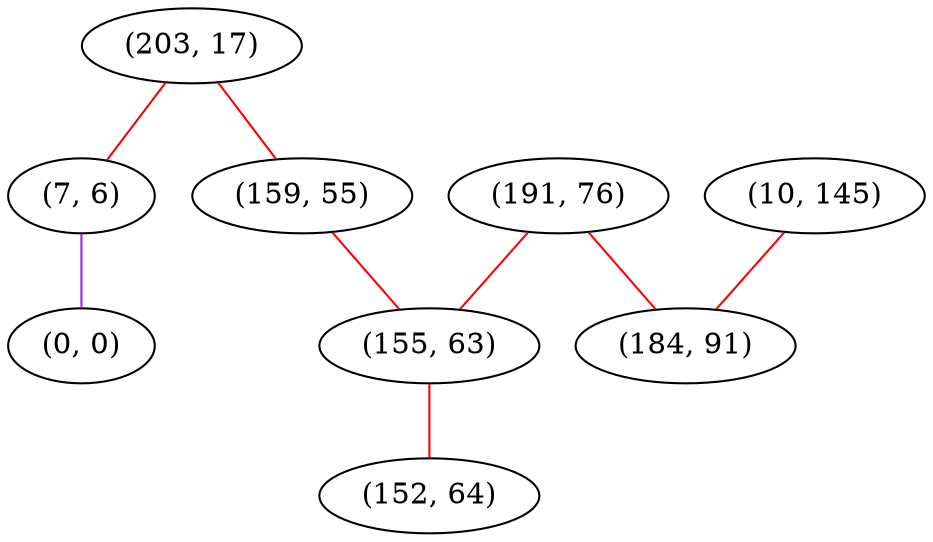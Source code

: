 graph "" {
"(203, 17)";
"(10, 145)";
"(7, 6)";
"(191, 76)";
"(0, 0)";
"(159, 55)";
"(155, 63)";
"(152, 64)";
"(184, 91)";
"(203, 17)" -- "(7, 6)"  [color=red, key=0, weight=1];
"(203, 17)" -- "(159, 55)"  [color=red, key=0, weight=1];
"(10, 145)" -- "(184, 91)"  [color=red, key=0, weight=1];
"(7, 6)" -- "(0, 0)"  [color=purple, key=0, weight=4];
"(191, 76)" -- "(155, 63)"  [color=red, key=0, weight=1];
"(191, 76)" -- "(184, 91)"  [color=red, key=0, weight=1];
"(159, 55)" -- "(155, 63)"  [color=red, key=0, weight=1];
"(155, 63)" -- "(152, 64)"  [color=red, key=0, weight=1];
}
